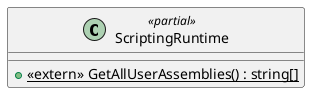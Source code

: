 @startuml
class ScriptingRuntime <<partial>> {
    + {static} <<extern>> GetAllUserAssemblies() : string[]
}
@enduml
